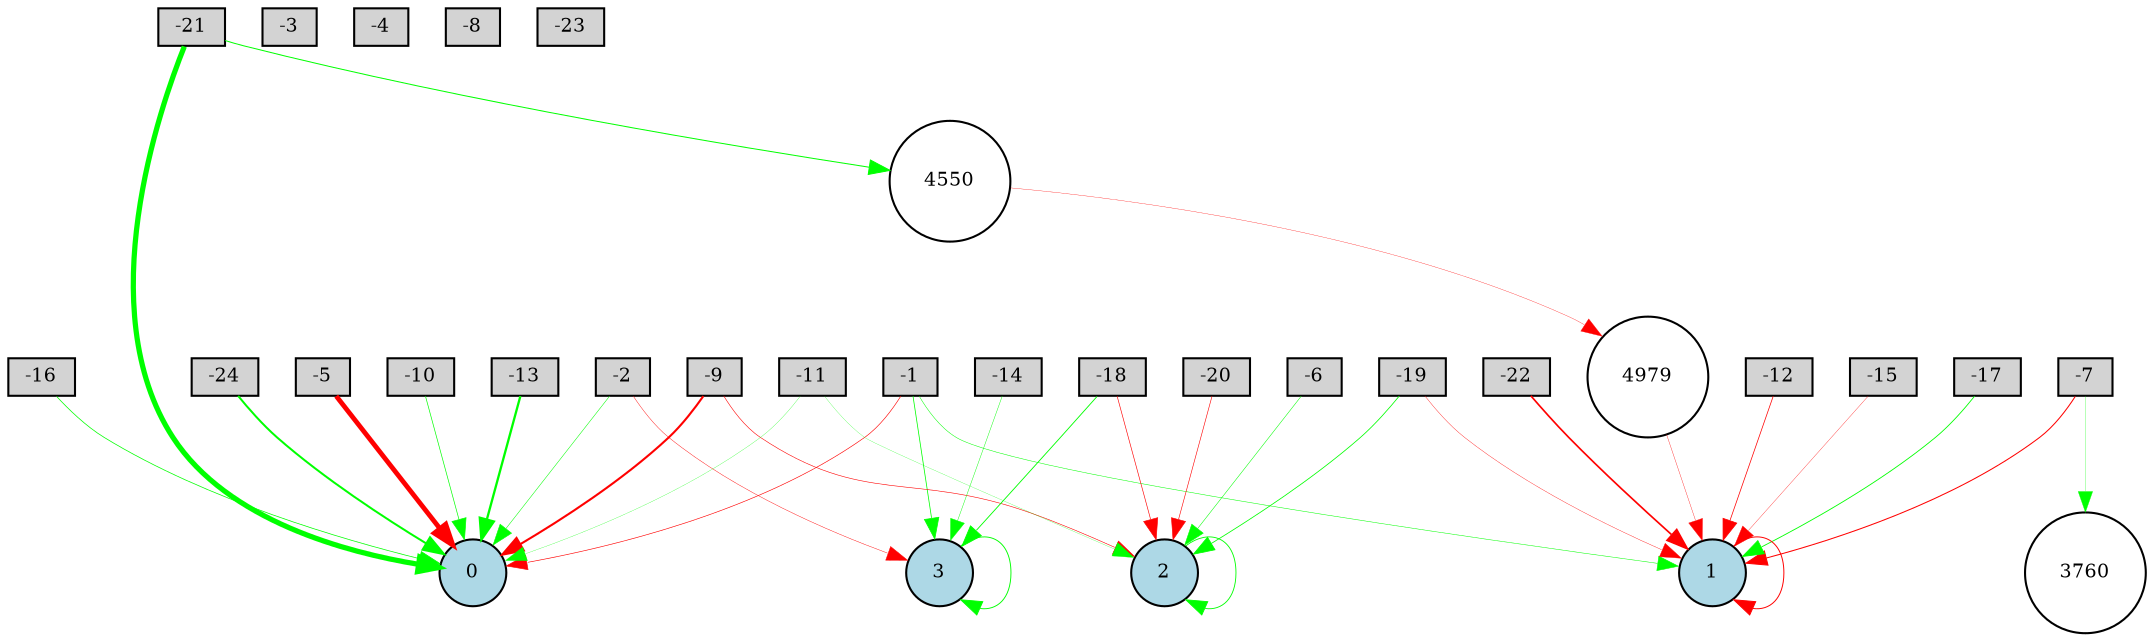 digraph {
	node [fontsize=9 height=0.2 shape=circle width=0.2]
	-1 [fillcolor=lightgray shape=box style=filled]
	-2 [fillcolor=lightgray shape=box style=filled]
	-3 [fillcolor=lightgray shape=box style=filled]
	-4 [fillcolor=lightgray shape=box style=filled]
	-5 [fillcolor=lightgray shape=box style=filled]
	-6 [fillcolor=lightgray shape=box style=filled]
	-7 [fillcolor=lightgray shape=box style=filled]
	-8 [fillcolor=lightgray shape=box style=filled]
	-9 [fillcolor=lightgray shape=box style=filled]
	-10 [fillcolor=lightgray shape=box style=filled]
	-11 [fillcolor=lightgray shape=box style=filled]
	-12 [fillcolor=lightgray shape=box style=filled]
	-13 [fillcolor=lightgray shape=box style=filled]
	-14 [fillcolor=lightgray shape=box style=filled]
	-15 [fillcolor=lightgray shape=box style=filled]
	-16 [fillcolor=lightgray shape=box style=filled]
	-17 [fillcolor=lightgray shape=box style=filled]
	-18 [fillcolor=lightgray shape=box style=filled]
	-19 [fillcolor=lightgray shape=box style=filled]
	-20 [fillcolor=lightgray shape=box style=filled]
	-21 [fillcolor=lightgray shape=box style=filled]
	-22 [fillcolor=lightgray shape=box style=filled]
	-23 [fillcolor=lightgray shape=box style=filled]
	-24 [fillcolor=lightgray shape=box style=filled]
	0 [fillcolor=lightblue style=filled]
	1 [fillcolor=lightblue style=filled]
	2 [fillcolor=lightblue style=filled]
	3 [fillcolor=lightblue style=filled]
	4550 [fillcolor=white style=filled]
	3760 [fillcolor=white style=filled]
	4979 [fillcolor=white style=filled]
	-20 -> 2 [color=red penwidth=0.286110250951242 style=solid]
	-7 -> 3760 [color=green penwidth=0.13537688565906758 style=solid]
	-1 -> 0 [color=red penwidth=0.2961865756479902 style=solid]
	-9 -> 2 [color=red penwidth=0.27268304604646665 style=solid]
	-6 -> 2 [color=green penwidth=0.25182808375540666 style=solid]
	-21 -> 4550 [color=green penwidth=0.4804324921799108 style=solid]
	-2 -> 0 [color=green penwidth=0.24731878085839903 style=solid]
	-1 -> 1 [color=green penwidth=0.2382785175773138 style=solid]
	-19 -> 2 [color=green penwidth=0.38106572042184295 style=solid]
	3 -> 3 [color=green penwidth=0.4480125226684605 style=solid]
	-11 -> 0 [color=green penwidth=0.1291144840821552 style=solid]
	-12 -> 1 [color=red penwidth=0.3533063372933881 style=solid]
	-15 -> 1 [color=red penwidth=0.15346097694232413 style=solid]
	-21 -> 0 [color=green penwidth=2.5105698941008496 style=solid]
	-16 -> 0 [color=green penwidth=0.35267051611822886 style=solid]
	-22 -> 1 [color=red penwidth=0.8095526310350362 style=solid]
	2 -> 2 [color=green penwidth=0.42166636977339067 style=solid]
	-10 -> 0 [color=green penwidth=0.3254564101181426 style=solid]
	-18 -> 2 [color=red penwidth=0.303550567367198 style=solid]
	1 -> 1 [color=red penwidth=0.47015823727607253 style=solid]
	-5 -> 0 [color=red penwidth=2.3029534382681653 style=solid]
	-19 -> 1 [color=red penwidth=0.17593320482365166 style=solid]
	-14 -> 3 [color=green penwidth=0.21161501791116005 style=solid]
	4550 -> 4979 [color=red penwidth=0.15112864249748545 style=solid]
	-9 -> 0 [color=red penwidth=1.0013662682208369 style=solid]
	-18 -> 3 [color=green penwidth=0.4261873280333941 style=solid]
	4979 -> 1 [color=red penwidth=0.1651434267347306 style=solid]
	-1 -> 3 [color=green penwidth=0.3680477509050264 style=solid]
	-24 -> 0 [color=green penwidth=0.9609207247586891 style=solid]
	-11 -> 2 [color=green penwidth=0.11466875675737027 style=solid]
	-17 -> 1 [color=green penwidth=0.41217859690495273 style=solid]
	-2 -> 3 [color=red penwidth=0.20060800867813516 style=solid]
	-7 -> 1 [color=red penwidth=0.4937167202026447 style=solid]
	-13 -> 0 [color=green penwidth=1.1083163270803735 style=solid]
}

